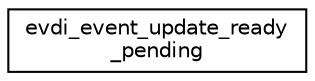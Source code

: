 digraph "圖形化之類別階層"
{
 // LATEX_PDF_SIZE
  edge [fontname="Helvetica",fontsize="10",labelfontname="Helvetica",labelfontsize="10"];
  node [fontname="Helvetica",fontsize="10",shape=record];
  rankdir="LR";
  Node0 [label="evdi_event_update_ready\l_pending",height=0.2,width=0.4,color="black", fillcolor="white", style="filled",URL="$structevdi__event__update__ready__pending.html",tooltip=" "];
}
